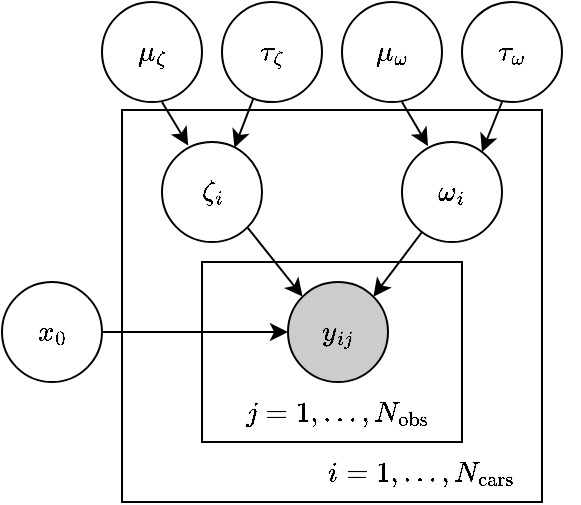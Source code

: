 <mxfile version="26.1.1">
  <diagram name="Page-1" id="gvYfwpXi6kHplENIKg0h">
    <mxGraphModel dx="922" dy="286" grid="1" gridSize="10" guides="1" tooltips="1" connect="1" arrows="1" fold="1" page="1" pageScale="1" pageWidth="850" pageHeight="1100" math="1" shadow="0">
      <root>
        <mxCell id="0" />
        <mxCell id="1" parent="0" />
        <mxCell id="aRuEHenmv70enHzgzGc--20" value="" style="rounded=0;whiteSpace=wrap;html=1;fillColor=none;" vertex="1" parent="1">
          <mxGeometry x="270" y="274" width="210" height="196" as="geometry" />
        </mxCell>
        <mxCell id="aRuEHenmv70enHzgzGc--21" value="\( \mu_\zeta \)" style="ellipse;whiteSpace=wrap;html=1;aspect=fixed;" vertex="1" parent="1">
          <mxGeometry x="260" y="220" width="50" height="50" as="geometry" />
        </mxCell>
        <mxCell id="aRuEHenmv70enHzgzGc--22" value="\( \tau_\zeta \)" style="ellipse;whiteSpace=wrap;html=1;aspect=fixed;" vertex="1" parent="1">
          <mxGeometry x="320" y="220" width="50" height="50" as="geometry" />
        </mxCell>
        <mxCell id="aRuEHenmv70enHzgzGc--23" value="\( \mu_\omega \)" style="ellipse;whiteSpace=wrap;html=1;aspect=fixed;" vertex="1" parent="1">
          <mxGeometry x="380" y="220" width="50" height="50" as="geometry" />
        </mxCell>
        <mxCell id="aRuEHenmv70enHzgzGc--24" value="\( \tau_\omega \)" style="ellipse;whiteSpace=wrap;html=1;aspect=fixed;" vertex="1" parent="1">
          <mxGeometry x="440" y="220" width="50" height="50" as="geometry" />
        </mxCell>
        <mxCell id="aRuEHenmv70enHzgzGc--25" value="\( \zeta_i \)" style="ellipse;whiteSpace=wrap;html=1;aspect=fixed;" vertex="1" parent="1">
          <mxGeometry x="290" y="290" width="50" height="50" as="geometry" />
        </mxCell>
        <mxCell id="aRuEHenmv70enHzgzGc--26" value="\( \omega_i \)" style="ellipse;whiteSpace=wrap;html=1;aspect=fixed;" vertex="1" parent="1">
          <mxGeometry x="410" y="290" width="50" height="50" as="geometry" />
        </mxCell>
        <mxCell id="aRuEHenmv70enHzgzGc--27" value="" style="endArrow=classic;html=1;rounded=0;exitX=0.5;exitY=1;exitDx=0;exitDy=0;entryX=0.262;entryY=0.035;entryDx=0;entryDy=0;entryPerimeter=0;" edge="1" parent="1" target="aRuEHenmv70enHzgzGc--25">
          <mxGeometry width="50" height="50" relative="1" as="geometry">
            <mxPoint x="290" y="270" as="sourcePoint" />
            <mxPoint x="308" y="300" as="targetPoint" />
          </mxGeometry>
        </mxCell>
        <mxCell id="aRuEHenmv70enHzgzGc--28" value="" style="endArrow=classic;html=1;rounded=0;exitX=0.316;exitY=0.958;exitDx=0;exitDy=0;exitPerimeter=0;entryX=0.724;entryY=0.058;entryDx=0;entryDy=0;entryPerimeter=0;" edge="1" parent="1" source="aRuEHenmv70enHzgzGc--22" target="aRuEHenmv70enHzgzGc--25">
          <mxGeometry width="50" height="50" relative="1" as="geometry">
            <mxPoint x="300" y="280" as="sourcePoint" />
            <mxPoint x="325" y="291" as="targetPoint" />
          </mxGeometry>
        </mxCell>
        <mxCell id="aRuEHenmv70enHzgzGc--29" value="" style="endArrow=classic;html=1;rounded=0;exitX=0.316;exitY=0.958;exitDx=0;exitDy=0;exitPerimeter=0;entryX=0.724;entryY=0.058;entryDx=0;entryDy=0;entryPerimeter=0;" edge="1" parent="1">
          <mxGeometry width="50" height="50" relative="1" as="geometry">
            <mxPoint x="460" y="270" as="sourcePoint" />
            <mxPoint x="450" y="295" as="targetPoint" />
          </mxGeometry>
        </mxCell>
        <mxCell id="aRuEHenmv70enHzgzGc--30" value="" style="endArrow=classic;html=1;rounded=0;exitX=0.5;exitY=1;exitDx=0;exitDy=0;entryX=0.262;entryY=0.035;entryDx=0;entryDy=0;entryPerimeter=0;" edge="1" parent="1">
          <mxGeometry width="50" height="50" relative="1" as="geometry">
            <mxPoint x="410" y="270" as="sourcePoint" />
            <mxPoint x="423" y="292" as="targetPoint" />
          </mxGeometry>
        </mxCell>
        <mxCell id="aRuEHenmv70enHzgzGc--31" value="" style="rounded=0;whiteSpace=wrap;html=1;fillColor=none;" vertex="1" parent="1">
          <mxGeometry x="310" y="350" width="130" height="90" as="geometry" />
        </mxCell>
        <mxCell id="aRuEHenmv70enHzgzGc--32" value="\( y_{ij} \)" style="ellipse;whiteSpace=wrap;html=1;aspect=fixed;fillColor=#CCCCCC;" vertex="1" parent="1">
          <mxGeometry x="353" y="360" width="50" height="50" as="geometry" />
        </mxCell>
        <mxCell id="aRuEHenmv70enHzgzGc--33" value="\( j = 1, \dots, N_{\text{obs}} \)" style="text;html=1;strokeColor=none;fillColor=none;align=center;verticalAlign=middle;whiteSpace=wrap;rounded=0;" vertex="1" parent="1">
          <mxGeometry x="328" y="410" width="100" height="30" as="geometry" />
        </mxCell>
        <mxCell id="aRuEHenmv70enHzgzGc--34" value="\( i = 1, ..., N_\text{cars} \)" style="text;html=1;strokeColor=none;fillColor=none;align=center;verticalAlign=middle;whiteSpace=wrap;rounded=0;" vertex="1" parent="1">
          <mxGeometry x="370" y="440" width="100" height="30" as="geometry" />
        </mxCell>
        <mxCell id="aRuEHenmv70enHzgzGc--35" value="" style="endArrow=classic;html=1;rounded=0;exitX=0.316;exitY=0.958;exitDx=0;exitDy=0;exitPerimeter=0;entryX=1;entryY=0;entryDx=0;entryDy=0;" edge="1" parent="1" target="aRuEHenmv70enHzgzGc--32">
          <mxGeometry width="50" height="50" relative="1" as="geometry">
            <mxPoint x="420" y="335" as="sourcePoint" />
            <mxPoint x="410" y="360" as="targetPoint" />
          </mxGeometry>
        </mxCell>
        <mxCell id="aRuEHenmv70enHzgzGc--36" value="" style="endArrow=classic;html=1;rounded=0;exitX=1;exitY=1;exitDx=0;exitDy=0;entryX=0;entryY=0;entryDx=0;entryDy=0;" edge="1" parent="1" source="aRuEHenmv70enHzgzGc--25" target="aRuEHenmv70enHzgzGc--32">
          <mxGeometry width="50" height="50" relative="1" as="geometry">
            <mxPoint x="430" y="345" as="sourcePoint" />
            <mxPoint x="406" y="377" as="targetPoint" />
          </mxGeometry>
        </mxCell>
        <mxCell id="aRuEHenmv70enHzgzGc--37" value="\( x_0 \)" style="ellipse;whiteSpace=wrap;html=1;aspect=fixed;" vertex="1" parent="1">
          <mxGeometry x="210" y="360" width="50" height="50" as="geometry" />
        </mxCell>
        <mxCell id="aRuEHenmv70enHzgzGc--38" value="" style="endArrow=classic;html=1;rounded=0;exitX=1;exitY=0.5;exitDx=0;exitDy=0;entryX=0;entryY=0.5;entryDx=0;entryDy=0;" edge="1" parent="1" source="aRuEHenmv70enHzgzGc--37" target="aRuEHenmv70enHzgzGc--32">
          <mxGeometry width="50" height="50" relative="1" as="geometry">
            <mxPoint x="343" y="343" as="sourcePoint" />
            <mxPoint x="370" y="377" as="targetPoint" />
          </mxGeometry>
        </mxCell>
      </root>
    </mxGraphModel>
  </diagram>
</mxfile>
